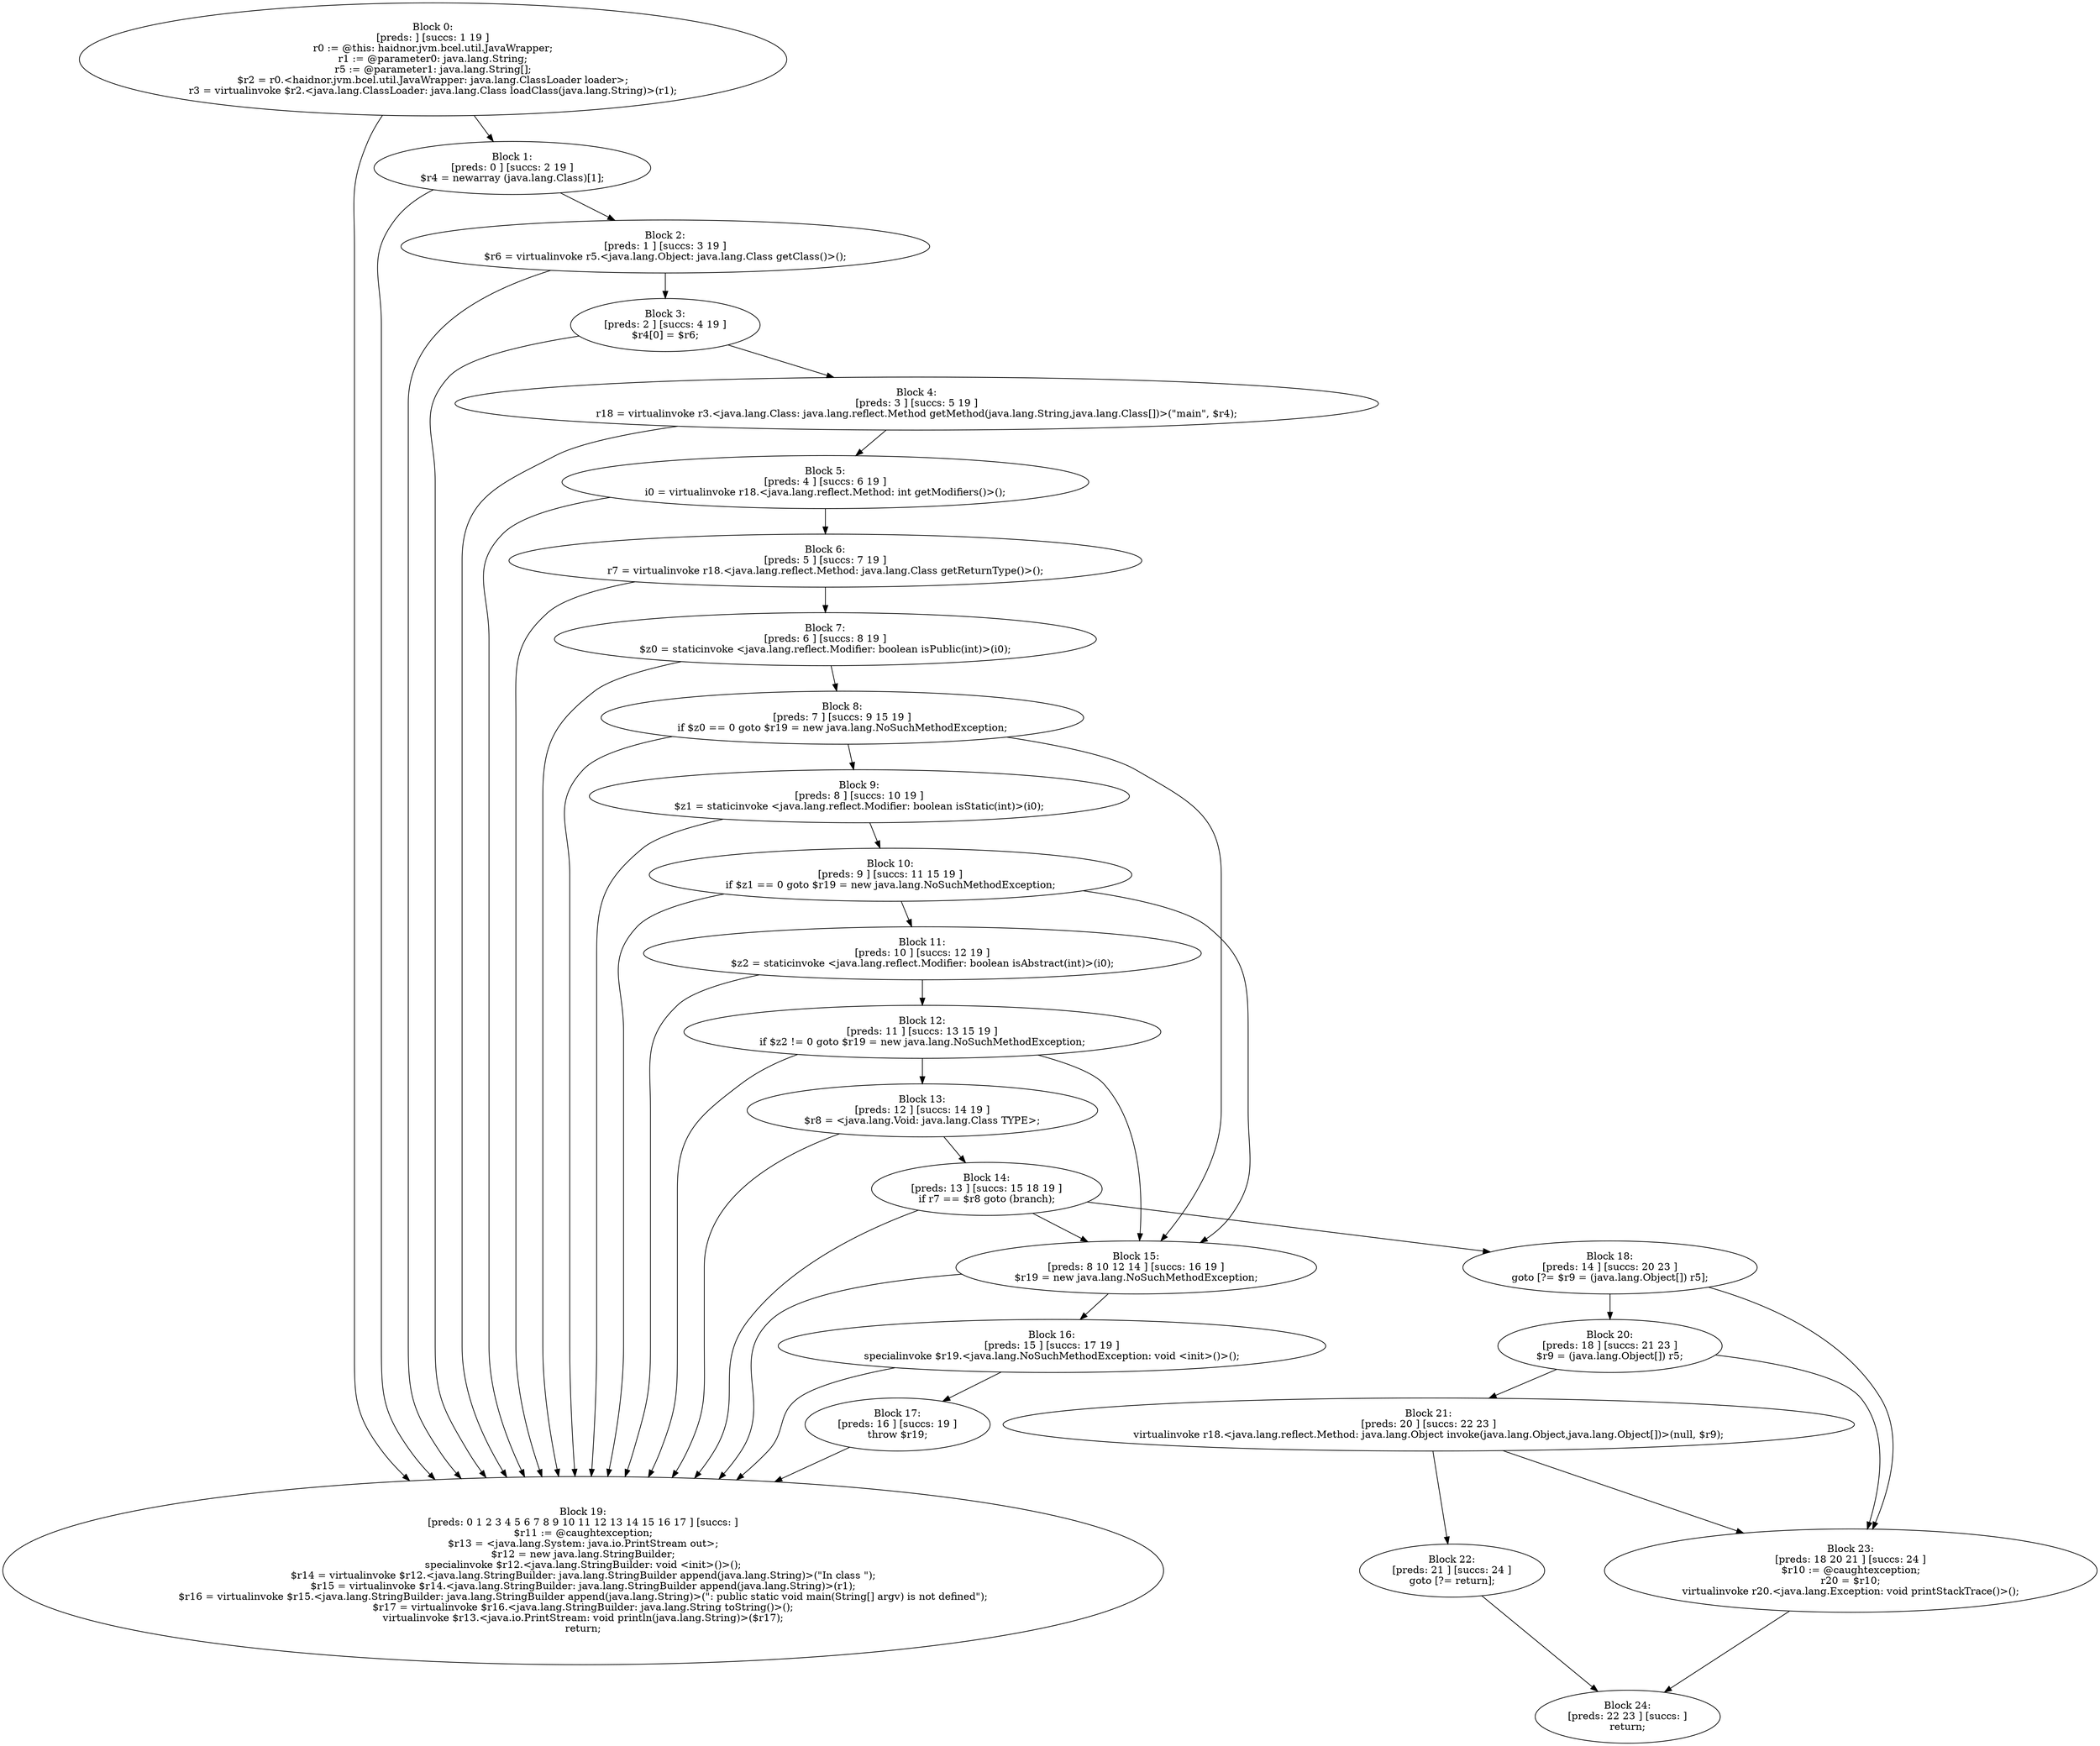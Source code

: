 digraph "unitGraph" {
    "Block 0:
[preds: ] [succs: 1 19 ]
r0 := @this: haidnor.jvm.bcel.util.JavaWrapper;
r1 := @parameter0: java.lang.String;
r5 := @parameter1: java.lang.String[];
$r2 = r0.<haidnor.jvm.bcel.util.JavaWrapper: java.lang.ClassLoader loader>;
r3 = virtualinvoke $r2.<java.lang.ClassLoader: java.lang.Class loadClass(java.lang.String)>(r1);
"
    "Block 1:
[preds: 0 ] [succs: 2 19 ]
$r4 = newarray (java.lang.Class)[1];
"
    "Block 2:
[preds: 1 ] [succs: 3 19 ]
$r6 = virtualinvoke r5.<java.lang.Object: java.lang.Class getClass()>();
"
    "Block 3:
[preds: 2 ] [succs: 4 19 ]
$r4[0] = $r6;
"
    "Block 4:
[preds: 3 ] [succs: 5 19 ]
r18 = virtualinvoke r3.<java.lang.Class: java.lang.reflect.Method getMethod(java.lang.String,java.lang.Class[])>(\"main\", $r4);
"
    "Block 5:
[preds: 4 ] [succs: 6 19 ]
i0 = virtualinvoke r18.<java.lang.reflect.Method: int getModifiers()>();
"
    "Block 6:
[preds: 5 ] [succs: 7 19 ]
r7 = virtualinvoke r18.<java.lang.reflect.Method: java.lang.Class getReturnType()>();
"
    "Block 7:
[preds: 6 ] [succs: 8 19 ]
$z0 = staticinvoke <java.lang.reflect.Modifier: boolean isPublic(int)>(i0);
"
    "Block 8:
[preds: 7 ] [succs: 9 15 19 ]
if $z0 == 0 goto $r19 = new java.lang.NoSuchMethodException;
"
    "Block 9:
[preds: 8 ] [succs: 10 19 ]
$z1 = staticinvoke <java.lang.reflect.Modifier: boolean isStatic(int)>(i0);
"
    "Block 10:
[preds: 9 ] [succs: 11 15 19 ]
if $z1 == 0 goto $r19 = new java.lang.NoSuchMethodException;
"
    "Block 11:
[preds: 10 ] [succs: 12 19 ]
$z2 = staticinvoke <java.lang.reflect.Modifier: boolean isAbstract(int)>(i0);
"
    "Block 12:
[preds: 11 ] [succs: 13 15 19 ]
if $z2 != 0 goto $r19 = new java.lang.NoSuchMethodException;
"
    "Block 13:
[preds: 12 ] [succs: 14 19 ]
$r8 = <java.lang.Void: java.lang.Class TYPE>;
"
    "Block 14:
[preds: 13 ] [succs: 15 18 19 ]
if r7 == $r8 goto (branch);
"
    "Block 15:
[preds: 8 10 12 14 ] [succs: 16 19 ]
$r19 = new java.lang.NoSuchMethodException;
"
    "Block 16:
[preds: 15 ] [succs: 17 19 ]
specialinvoke $r19.<java.lang.NoSuchMethodException: void <init>()>();
"
    "Block 17:
[preds: 16 ] [succs: 19 ]
throw $r19;
"
    "Block 18:
[preds: 14 ] [succs: 20 23 ]
goto [?= $r9 = (java.lang.Object[]) r5];
"
    "Block 19:
[preds: 0 1 2 3 4 5 6 7 8 9 10 11 12 13 14 15 16 17 ] [succs: ]
$r11 := @caughtexception;
$r13 = <java.lang.System: java.io.PrintStream out>;
$r12 = new java.lang.StringBuilder;
specialinvoke $r12.<java.lang.StringBuilder: void <init>()>();
$r14 = virtualinvoke $r12.<java.lang.StringBuilder: java.lang.StringBuilder append(java.lang.String)>(\"In class \");
$r15 = virtualinvoke $r14.<java.lang.StringBuilder: java.lang.StringBuilder append(java.lang.String)>(r1);
$r16 = virtualinvoke $r15.<java.lang.StringBuilder: java.lang.StringBuilder append(java.lang.String)>(\": public static void main(String[] argv) is not defined\");
$r17 = virtualinvoke $r16.<java.lang.StringBuilder: java.lang.String toString()>();
virtualinvoke $r13.<java.io.PrintStream: void println(java.lang.String)>($r17);
return;
"
    "Block 20:
[preds: 18 ] [succs: 21 23 ]
$r9 = (java.lang.Object[]) r5;
"
    "Block 21:
[preds: 20 ] [succs: 22 23 ]
virtualinvoke r18.<java.lang.reflect.Method: java.lang.Object invoke(java.lang.Object,java.lang.Object[])>(null, $r9);
"
    "Block 22:
[preds: 21 ] [succs: 24 ]
goto [?= return];
"
    "Block 23:
[preds: 18 20 21 ] [succs: 24 ]
$r10 := @caughtexception;
r20 = $r10;
virtualinvoke r20.<java.lang.Exception: void printStackTrace()>();
"
    "Block 24:
[preds: 22 23 ] [succs: ]
return;
"
    "Block 0:
[preds: ] [succs: 1 19 ]
r0 := @this: haidnor.jvm.bcel.util.JavaWrapper;
r1 := @parameter0: java.lang.String;
r5 := @parameter1: java.lang.String[];
$r2 = r0.<haidnor.jvm.bcel.util.JavaWrapper: java.lang.ClassLoader loader>;
r3 = virtualinvoke $r2.<java.lang.ClassLoader: java.lang.Class loadClass(java.lang.String)>(r1);
"->"Block 1:
[preds: 0 ] [succs: 2 19 ]
$r4 = newarray (java.lang.Class)[1];
";
    "Block 0:
[preds: ] [succs: 1 19 ]
r0 := @this: haidnor.jvm.bcel.util.JavaWrapper;
r1 := @parameter0: java.lang.String;
r5 := @parameter1: java.lang.String[];
$r2 = r0.<haidnor.jvm.bcel.util.JavaWrapper: java.lang.ClassLoader loader>;
r3 = virtualinvoke $r2.<java.lang.ClassLoader: java.lang.Class loadClass(java.lang.String)>(r1);
"->"Block 19:
[preds: 0 1 2 3 4 5 6 7 8 9 10 11 12 13 14 15 16 17 ] [succs: ]
$r11 := @caughtexception;
$r13 = <java.lang.System: java.io.PrintStream out>;
$r12 = new java.lang.StringBuilder;
specialinvoke $r12.<java.lang.StringBuilder: void <init>()>();
$r14 = virtualinvoke $r12.<java.lang.StringBuilder: java.lang.StringBuilder append(java.lang.String)>(\"In class \");
$r15 = virtualinvoke $r14.<java.lang.StringBuilder: java.lang.StringBuilder append(java.lang.String)>(r1);
$r16 = virtualinvoke $r15.<java.lang.StringBuilder: java.lang.StringBuilder append(java.lang.String)>(\": public static void main(String[] argv) is not defined\");
$r17 = virtualinvoke $r16.<java.lang.StringBuilder: java.lang.String toString()>();
virtualinvoke $r13.<java.io.PrintStream: void println(java.lang.String)>($r17);
return;
";
    "Block 1:
[preds: 0 ] [succs: 2 19 ]
$r4 = newarray (java.lang.Class)[1];
"->"Block 2:
[preds: 1 ] [succs: 3 19 ]
$r6 = virtualinvoke r5.<java.lang.Object: java.lang.Class getClass()>();
";
    "Block 1:
[preds: 0 ] [succs: 2 19 ]
$r4 = newarray (java.lang.Class)[1];
"->"Block 19:
[preds: 0 1 2 3 4 5 6 7 8 9 10 11 12 13 14 15 16 17 ] [succs: ]
$r11 := @caughtexception;
$r13 = <java.lang.System: java.io.PrintStream out>;
$r12 = new java.lang.StringBuilder;
specialinvoke $r12.<java.lang.StringBuilder: void <init>()>();
$r14 = virtualinvoke $r12.<java.lang.StringBuilder: java.lang.StringBuilder append(java.lang.String)>(\"In class \");
$r15 = virtualinvoke $r14.<java.lang.StringBuilder: java.lang.StringBuilder append(java.lang.String)>(r1);
$r16 = virtualinvoke $r15.<java.lang.StringBuilder: java.lang.StringBuilder append(java.lang.String)>(\": public static void main(String[] argv) is not defined\");
$r17 = virtualinvoke $r16.<java.lang.StringBuilder: java.lang.String toString()>();
virtualinvoke $r13.<java.io.PrintStream: void println(java.lang.String)>($r17);
return;
";
    "Block 2:
[preds: 1 ] [succs: 3 19 ]
$r6 = virtualinvoke r5.<java.lang.Object: java.lang.Class getClass()>();
"->"Block 3:
[preds: 2 ] [succs: 4 19 ]
$r4[0] = $r6;
";
    "Block 2:
[preds: 1 ] [succs: 3 19 ]
$r6 = virtualinvoke r5.<java.lang.Object: java.lang.Class getClass()>();
"->"Block 19:
[preds: 0 1 2 3 4 5 6 7 8 9 10 11 12 13 14 15 16 17 ] [succs: ]
$r11 := @caughtexception;
$r13 = <java.lang.System: java.io.PrintStream out>;
$r12 = new java.lang.StringBuilder;
specialinvoke $r12.<java.lang.StringBuilder: void <init>()>();
$r14 = virtualinvoke $r12.<java.lang.StringBuilder: java.lang.StringBuilder append(java.lang.String)>(\"In class \");
$r15 = virtualinvoke $r14.<java.lang.StringBuilder: java.lang.StringBuilder append(java.lang.String)>(r1);
$r16 = virtualinvoke $r15.<java.lang.StringBuilder: java.lang.StringBuilder append(java.lang.String)>(\": public static void main(String[] argv) is not defined\");
$r17 = virtualinvoke $r16.<java.lang.StringBuilder: java.lang.String toString()>();
virtualinvoke $r13.<java.io.PrintStream: void println(java.lang.String)>($r17);
return;
";
    "Block 3:
[preds: 2 ] [succs: 4 19 ]
$r4[0] = $r6;
"->"Block 4:
[preds: 3 ] [succs: 5 19 ]
r18 = virtualinvoke r3.<java.lang.Class: java.lang.reflect.Method getMethod(java.lang.String,java.lang.Class[])>(\"main\", $r4);
";
    "Block 3:
[preds: 2 ] [succs: 4 19 ]
$r4[0] = $r6;
"->"Block 19:
[preds: 0 1 2 3 4 5 6 7 8 9 10 11 12 13 14 15 16 17 ] [succs: ]
$r11 := @caughtexception;
$r13 = <java.lang.System: java.io.PrintStream out>;
$r12 = new java.lang.StringBuilder;
specialinvoke $r12.<java.lang.StringBuilder: void <init>()>();
$r14 = virtualinvoke $r12.<java.lang.StringBuilder: java.lang.StringBuilder append(java.lang.String)>(\"In class \");
$r15 = virtualinvoke $r14.<java.lang.StringBuilder: java.lang.StringBuilder append(java.lang.String)>(r1);
$r16 = virtualinvoke $r15.<java.lang.StringBuilder: java.lang.StringBuilder append(java.lang.String)>(\": public static void main(String[] argv) is not defined\");
$r17 = virtualinvoke $r16.<java.lang.StringBuilder: java.lang.String toString()>();
virtualinvoke $r13.<java.io.PrintStream: void println(java.lang.String)>($r17);
return;
";
    "Block 4:
[preds: 3 ] [succs: 5 19 ]
r18 = virtualinvoke r3.<java.lang.Class: java.lang.reflect.Method getMethod(java.lang.String,java.lang.Class[])>(\"main\", $r4);
"->"Block 5:
[preds: 4 ] [succs: 6 19 ]
i0 = virtualinvoke r18.<java.lang.reflect.Method: int getModifiers()>();
";
    "Block 4:
[preds: 3 ] [succs: 5 19 ]
r18 = virtualinvoke r3.<java.lang.Class: java.lang.reflect.Method getMethod(java.lang.String,java.lang.Class[])>(\"main\", $r4);
"->"Block 19:
[preds: 0 1 2 3 4 5 6 7 8 9 10 11 12 13 14 15 16 17 ] [succs: ]
$r11 := @caughtexception;
$r13 = <java.lang.System: java.io.PrintStream out>;
$r12 = new java.lang.StringBuilder;
specialinvoke $r12.<java.lang.StringBuilder: void <init>()>();
$r14 = virtualinvoke $r12.<java.lang.StringBuilder: java.lang.StringBuilder append(java.lang.String)>(\"In class \");
$r15 = virtualinvoke $r14.<java.lang.StringBuilder: java.lang.StringBuilder append(java.lang.String)>(r1);
$r16 = virtualinvoke $r15.<java.lang.StringBuilder: java.lang.StringBuilder append(java.lang.String)>(\": public static void main(String[] argv) is not defined\");
$r17 = virtualinvoke $r16.<java.lang.StringBuilder: java.lang.String toString()>();
virtualinvoke $r13.<java.io.PrintStream: void println(java.lang.String)>($r17);
return;
";
    "Block 5:
[preds: 4 ] [succs: 6 19 ]
i0 = virtualinvoke r18.<java.lang.reflect.Method: int getModifiers()>();
"->"Block 6:
[preds: 5 ] [succs: 7 19 ]
r7 = virtualinvoke r18.<java.lang.reflect.Method: java.lang.Class getReturnType()>();
";
    "Block 5:
[preds: 4 ] [succs: 6 19 ]
i0 = virtualinvoke r18.<java.lang.reflect.Method: int getModifiers()>();
"->"Block 19:
[preds: 0 1 2 3 4 5 6 7 8 9 10 11 12 13 14 15 16 17 ] [succs: ]
$r11 := @caughtexception;
$r13 = <java.lang.System: java.io.PrintStream out>;
$r12 = new java.lang.StringBuilder;
specialinvoke $r12.<java.lang.StringBuilder: void <init>()>();
$r14 = virtualinvoke $r12.<java.lang.StringBuilder: java.lang.StringBuilder append(java.lang.String)>(\"In class \");
$r15 = virtualinvoke $r14.<java.lang.StringBuilder: java.lang.StringBuilder append(java.lang.String)>(r1);
$r16 = virtualinvoke $r15.<java.lang.StringBuilder: java.lang.StringBuilder append(java.lang.String)>(\": public static void main(String[] argv) is not defined\");
$r17 = virtualinvoke $r16.<java.lang.StringBuilder: java.lang.String toString()>();
virtualinvoke $r13.<java.io.PrintStream: void println(java.lang.String)>($r17);
return;
";
    "Block 6:
[preds: 5 ] [succs: 7 19 ]
r7 = virtualinvoke r18.<java.lang.reflect.Method: java.lang.Class getReturnType()>();
"->"Block 7:
[preds: 6 ] [succs: 8 19 ]
$z0 = staticinvoke <java.lang.reflect.Modifier: boolean isPublic(int)>(i0);
";
    "Block 6:
[preds: 5 ] [succs: 7 19 ]
r7 = virtualinvoke r18.<java.lang.reflect.Method: java.lang.Class getReturnType()>();
"->"Block 19:
[preds: 0 1 2 3 4 5 6 7 8 9 10 11 12 13 14 15 16 17 ] [succs: ]
$r11 := @caughtexception;
$r13 = <java.lang.System: java.io.PrintStream out>;
$r12 = new java.lang.StringBuilder;
specialinvoke $r12.<java.lang.StringBuilder: void <init>()>();
$r14 = virtualinvoke $r12.<java.lang.StringBuilder: java.lang.StringBuilder append(java.lang.String)>(\"In class \");
$r15 = virtualinvoke $r14.<java.lang.StringBuilder: java.lang.StringBuilder append(java.lang.String)>(r1);
$r16 = virtualinvoke $r15.<java.lang.StringBuilder: java.lang.StringBuilder append(java.lang.String)>(\": public static void main(String[] argv) is not defined\");
$r17 = virtualinvoke $r16.<java.lang.StringBuilder: java.lang.String toString()>();
virtualinvoke $r13.<java.io.PrintStream: void println(java.lang.String)>($r17);
return;
";
    "Block 7:
[preds: 6 ] [succs: 8 19 ]
$z0 = staticinvoke <java.lang.reflect.Modifier: boolean isPublic(int)>(i0);
"->"Block 8:
[preds: 7 ] [succs: 9 15 19 ]
if $z0 == 0 goto $r19 = new java.lang.NoSuchMethodException;
";
    "Block 7:
[preds: 6 ] [succs: 8 19 ]
$z0 = staticinvoke <java.lang.reflect.Modifier: boolean isPublic(int)>(i0);
"->"Block 19:
[preds: 0 1 2 3 4 5 6 7 8 9 10 11 12 13 14 15 16 17 ] [succs: ]
$r11 := @caughtexception;
$r13 = <java.lang.System: java.io.PrintStream out>;
$r12 = new java.lang.StringBuilder;
specialinvoke $r12.<java.lang.StringBuilder: void <init>()>();
$r14 = virtualinvoke $r12.<java.lang.StringBuilder: java.lang.StringBuilder append(java.lang.String)>(\"In class \");
$r15 = virtualinvoke $r14.<java.lang.StringBuilder: java.lang.StringBuilder append(java.lang.String)>(r1);
$r16 = virtualinvoke $r15.<java.lang.StringBuilder: java.lang.StringBuilder append(java.lang.String)>(\": public static void main(String[] argv) is not defined\");
$r17 = virtualinvoke $r16.<java.lang.StringBuilder: java.lang.String toString()>();
virtualinvoke $r13.<java.io.PrintStream: void println(java.lang.String)>($r17);
return;
";
    "Block 8:
[preds: 7 ] [succs: 9 15 19 ]
if $z0 == 0 goto $r19 = new java.lang.NoSuchMethodException;
"->"Block 9:
[preds: 8 ] [succs: 10 19 ]
$z1 = staticinvoke <java.lang.reflect.Modifier: boolean isStatic(int)>(i0);
";
    "Block 8:
[preds: 7 ] [succs: 9 15 19 ]
if $z0 == 0 goto $r19 = new java.lang.NoSuchMethodException;
"->"Block 15:
[preds: 8 10 12 14 ] [succs: 16 19 ]
$r19 = new java.lang.NoSuchMethodException;
";
    "Block 8:
[preds: 7 ] [succs: 9 15 19 ]
if $z0 == 0 goto $r19 = new java.lang.NoSuchMethodException;
"->"Block 19:
[preds: 0 1 2 3 4 5 6 7 8 9 10 11 12 13 14 15 16 17 ] [succs: ]
$r11 := @caughtexception;
$r13 = <java.lang.System: java.io.PrintStream out>;
$r12 = new java.lang.StringBuilder;
specialinvoke $r12.<java.lang.StringBuilder: void <init>()>();
$r14 = virtualinvoke $r12.<java.lang.StringBuilder: java.lang.StringBuilder append(java.lang.String)>(\"In class \");
$r15 = virtualinvoke $r14.<java.lang.StringBuilder: java.lang.StringBuilder append(java.lang.String)>(r1);
$r16 = virtualinvoke $r15.<java.lang.StringBuilder: java.lang.StringBuilder append(java.lang.String)>(\": public static void main(String[] argv) is not defined\");
$r17 = virtualinvoke $r16.<java.lang.StringBuilder: java.lang.String toString()>();
virtualinvoke $r13.<java.io.PrintStream: void println(java.lang.String)>($r17);
return;
";
    "Block 9:
[preds: 8 ] [succs: 10 19 ]
$z1 = staticinvoke <java.lang.reflect.Modifier: boolean isStatic(int)>(i0);
"->"Block 10:
[preds: 9 ] [succs: 11 15 19 ]
if $z1 == 0 goto $r19 = new java.lang.NoSuchMethodException;
";
    "Block 9:
[preds: 8 ] [succs: 10 19 ]
$z1 = staticinvoke <java.lang.reflect.Modifier: boolean isStatic(int)>(i0);
"->"Block 19:
[preds: 0 1 2 3 4 5 6 7 8 9 10 11 12 13 14 15 16 17 ] [succs: ]
$r11 := @caughtexception;
$r13 = <java.lang.System: java.io.PrintStream out>;
$r12 = new java.lang.StringBuilder;
specialinvoke $r12.<java.lang.StringBuilder: void <init>()>();
$r14 = virtualinvoke $r12.<java.lang.StringBuilder: java.lang.StringBuilder append(java.lang.String)>(\"In class \");
$r15 = virtualinvoke $r14.<java.lang.StringBuilder: java.lang.StringBuilder append(java.lang.String)>(r1);
$r16 = virtualinvoke $r15.<java.lang.StringBuilder: java.lang.StringBuilder append(java.lang.String)>(\": public static void main(String[] argv) is not defined\");
$r17 = virtualinvoke $r16.<java.lang.StringBuilder: java.lang.String toString()>();
virtualinvoke $r13.<java.io.PrintStream: void println(java.lang.String)>($r17);
return;
";
    "Block 10:
[preds: 9 ] [succs: 11 15 19 ]
if $z1 == 0 goto $r19 = new java.lang.NoSuchMethodException;
"->"Block 11:
[preds: 10 ] [succs: 12 19 ]
$z2 = staticinvoke <java.lang.reflect.Modifier: boolean isAbstract(int)>(i0);
";
    "Block 10:
[preds: 9 ] [succs: 11 15 19 ]
if $z1 == 0 goto $r19 = new java.lang.NoSuchMethodException;
"->"Block 15:
[preds: 8 10 12 14 ] [succs: 16 19 ]
$r19 = new java.lang.NoSuchMethodException;
";
    "Block 10:
[preds: 9 ] [succs: 11 15 19 ]
if $z1 == 0 goto $r19 = new java.lang.NoSuchMethodException;
"->"Block 19:
[preds: 0 1 2 3 4 5 6 7 8 9 10 11 12 13 14 15 16 17 ] [succs: ]
$r11 := @caughtexception;
$r13 = <java.lang.System: java.io.PrintStream out>;
$r12 = new java.lang.StringBuilder;
specialinvoke $r12.<java.lang.StringBuilder: void <init>()>();
$r14 = virtualinvoke $r12.<java.lang.StringBuilder: java.lang.StringBuilder append(java.lang.String)>(\"In class \");
$r15 = virtualinvoke $r14.<java.lang.StringBuilder: java.lang.StringBuilder append(java.lang.String)>(r1);
$r16 = virtualinvoke $r15.<java.lang.StringBuilder: java.lang.StringBuilder append(java.lang.String)>(\": public static void main(String[] argv) is not defined\");
$r17 = virtualinvoke $r16.<java.lang.StringBuilder: java.lang.String toString()>();
virtualinvoke $r13.<java.io.PrintStream: void println(java.lang.String)>($r17);
return;
";
    "Block 11:
[preds: 10 ] [succs: 12 19 ]
$z2 = staticinvoke <java.lang.reflect.Modifier: boolean isAbstract(int)>(i0);
"->"Block 12:
[preds: 11 ] [succs: 13 15 19 ]
if $z2 != 0 goto $r19 = new java.lang.NoSuchMethodException;
";
    "Block 11:
[preds: 10 ] [succs: 12 19 ]
$z2 = staticinvoke <java.lang.reflect.Modifier: boolean isAbstract(int)>(i0);
"->"Block 19:
[preds: 0 1 2 3 4 5 6 7 8 9 10 11 12 13 14 15 16 17 ] [succs: ]
$r11 := @caughtexception;
$r13 = <java.lang.System: java.io.PrintStream out>;
$r12 = new java.lang.StringBuilder;
specialinvoke $r12.<java.lang.StringBuilder: void <init>()>();
$r14 = virtualinvoke $r12.<java.lang.StringBuilder: java.lang.StringBuilder append(java.lang.String)>(\"In class \");
$r15 = virtualinvoke $r14.<java.lang.StringBuilder: java.lang.StringBuilder append(java.lang.String)>(r1);
$r16 = virtualinvoke $r15.<java.lang.StringBuilder: java.lang.StringBuilder append(java.lang.String)>(\": public static void main(String[] argv) is not defined\");
$r17 = virtualinvoke $r16.<java.lang.StringBuilder: java.lang.String toString()>();
virtualinvoke $r13.<java.io.PrintStream: void println(java.lang.String)>($r17);
return;
";
    "Block 12:
[preds: 11 ] [succs: 13 15 19 ]
if $z2 != 0 goto $r19 = new java.lang.NoSuchMethodException;
"->"Block 13:
[preds: 12 ] [succs: 14 19 ]
$r8 = <java.lang.Void: java.lang.Class TYPE>;
";
    "Block 12:
[preds: 11 ] [succs: 13 15 19 ]
if $z2 != 0 goto $r19 = new java.lang.NoSuchMethodException;
"->"Block 15:
[preds: 8 10 12 14 ] [succs: 16 19 ]
$r19 = new java.lang.NoSuchMethodException;
";
    "Block 12:
[preds: 11 ] [succs: 13 15 19 ]
if $z2 != 0 goto $r19 = new java.lang.NoSuchMethodException;
"->"Block 19:
[preds: 0 1 2 3 4 5 6 7 8 9 10 11 12 13 14 15 16 17 ] [succs: ]
$r11 := @caughtexception;
$r13 = <java.lang.System: java.io.PrintStream out>;
$r12 = new java.lang.StringBuilder;
specialinvoke $r12.<java.lang.StringBuilder: void <init>()>();
$r14 = virtualinvoke $r12.<java.lang.StringBuilder: java.lang.StringBuilder append(java.lang.String)>(\"In class \");
$r15 = virtualinvoke $r14.<java.lang.StringBuilder: java.lang.StringBuilder append(java.lang.String)>(r1);
$r16 = virtualinvoke $r15.<java.lang.StringBuilder: java.lang.StringBuilder append(java.lang.String)>(\": public static void main(String[] argv) is not defined\");
$r17 = virtualinvoke $r16.<java.lang.StringBuilder: java.lang.String toString()>();
virtualinvoke $r13.<java.io.PrintStream: void println(java.lang.String)>($r17);
return;
";
    "Block 13:
[preds: 12 ] [succs: 14 19 ]
$r8 = <java.lang.Void: java.lang.Class TYPE>;
"->"Block 14:
[preds: 13 ] [succs: 15 18 19 ]
if r7 == $r8 goto (branch);
";
    "Block 13:
[preds: 12 ] [succs: 14 19 ]
$r8 = <java.lang.Void: java.lang.Class TYPE>;
"->"Block 19:
[preds: 0 1 2 3 4 5 6 7 8 9 10 11 12 13 14 15 16 17 ] [succs: ]
$r11 := @caughtexception;
$r13 = <java.lang.System: java.io.PrintStream out>;
$r12 = new java.lang.StringBuilder;
specialinvoke $r12.<java.lang.StringBuilder: void <init>()>();
$r14 = virtualinvoke $r12.<java.lang.StringBuilder: java.lang.StringBuilder append(java.lang.String)>(\"In class \");
$r15 = virtualinvoke $r14.<java.lang.StringBuilder: java.lang.StringBuilder append(java.lang.String)>(r1);
$r16 = virtualinvoke $r15.<java.lang.StringBuilder: java.lang.StringBuilder append(java.lang.String)>(\": public static void main(String[] argv) is not defined\");
$r17 = virtualinvoke $r16.<java.lang.StringBuilder: java.lang.String toString()>();
virtualinvoke $r13.<java.io.PrintStream: void println(java.lang.String)>($r17);
return;
";
    "Block 14:
[preds: 13 ] [succs: 15 18 19 ]
if r7 == $r8 goto (branch);
"->"Block 15:
[preds: 8 10 12 14 ] [succs: 16 19 ]
$r19 = new java.lang.NoSuchMethodException;
";
    "Block 14:
[preds: 13 ] [succs: 15 18 19 ]
if r7 == $r8 goto (branch);
"->"Block 18:
[preds: 14 ] [succs: 20 23 ]
goto [?= $r9 = (java.lang.Object[]) r5];
";
    "Block 14:
[preds: 13 ] [succs: 15 18 19 ]
if r7 == $r8 goto (branch);
"->"Block 19:
[preds: 0 1 2 3 4 5 6 7 8 9 10 11 12 13 14 15 16 17 ] [succs: ]
$r11 := @caughtexception;
$r13 = <java.lang.System: java.io.PrintStream out>;
$r12 = new java.lang.StringBuilder;
specialinvoke $r12.<java.lang.StringBuilder: void <init>()>();
$r14 = virtualinvoke $r12.<java.lang.StringBuilder: java.lang.StringBuilder append(java.lang.String)>(\"In class \");
$r15 = virtualinvoke $r14.<java.lang.StringBuilder: java.lang.StringBuilder append(java.lang.String)>(r1);
$r16 = virtualinvoke $r15.<java.lang.StringBuilder: java.lang.StringBuilder append(java.lang.String)>(\": public static void main(String[] argv) is not defined\");
$r17 = virtualinvoke $r16.<java.lang.StringBuilder: java.lang.String toString()>();
virtualinvoke $r13.<java.io.PrintStream: void println(java.lang.String)>($r17);
return;
";
    "Block 15:
[preds: 8 10 12 14 ] [succs: 16 19 ]
$r19 = new java.lang.NoSuchMethodException;
"->"Block 16:
[preds: 15 ] [succs: 17 19 ]
specialinvoke $r19.<java.lang.NoSuchMethodException: void <init>()>();
";
    "Block 15:
[preds: 8 10 12 14 ] [succs: 16 19 ]
$r19 = new java.lang.NoSuchMethodException;
"->"Block 19:
[preds: 0 1 2 3 4 5 6 7 8 9 10 11 12 13 14 15 16 17 ] [succs: ]
$r11 := @caughtexception;
$r13 = <java.lang.System: java.io.PrintStream out>;
$r12 = new java.lang.StringBuilder;
specialinvoke $r12.<java.lang.StringBuilder: void <init>()>();
$r14 = virtualinvoke $r12.<java.lang.StringBuilder: java.lang.StringBuilder append(java.lang.String)>(\"In class \");
$r15 = virtualinvoke $r14.<java.lang.StringBuilder: java.lang.StringBuilder append(java.lang.String)>(r1);
$r16 = virtualinvoke $r15.<java.lang.StringBuilder: java.lang.StringBuilder append(java.lang.String)>(\": public static void main(String[] argv) is not defined\");
$r17 = virtualinvoke $r16.<java.lang.StringBuilder: java.lang.String toString()>();
virtualinvoke $r13.<java.io.PrintStream: void println(java.lang.String)>($r17);
return;
";
    "Block 16:
[preds: 15 ] [succs: 17 19 ]
specialinvoke $r19.<java.lang.NoSuchMethodException: void <init>()>();
"->"Block 17:
[preds: 16 ] [succs: 19 ]
throw $r19;
";
    "Block 16:
[preds: 15 ] [succs: 17 19 ]
specialinvoke $r19.<java.lang.NoSuchMethodException: void <init>()>();
"->"Block 19:
[preds: 0 1 2 3 4 5 6 7 8 9 10 11 12 13 14 15 16 17 ] [succs: ]
$r11 := @caughtexception;
$r13 = <java.lang.System: java.io.PrintStream out>;
$r12 = new java.lang.StringBuilder;
specialinvoke $r12.<java.lang.StringBuilder: void <init>()>();
$r14 = virtualinvoke $r12.<java.lang.StringBuilder: java.lang.StringBuilder append(java.lang.String)>(\"In class \");
$r15 = virtualinvoke $r14.<java.lang.StringBuilder: java.lang.StringBuilder append(java.lang.String)>(r1);
$r16 = virtualinvoke $r15.<java.lang.StringBuilder: java.lang.StringBuilder append(java.lang.String)>(\": public static void main(String[] argv) is not defined\");
$r17 = virtualinvoke $r16.<java.lang.StringBuilder: java.lang.String toString()>();
virtualinvoke $r13.<java.io.PrintStream: void println(java.lang.String)>($r17);
return;
";
    "Block 17:
[preds: 16 ] [succs: 19 ]
throw $r19;
"->"Block 19:
[preds: 0 1 2 3 4 5 6 7 8 9 10 11 12 13 14 15 16 17 ] [succs: ]
$r11 := @caughtexception;
$r13 = <java.lang.System: java.io.PrintStream out>;
$r12 = new java.lang.StringBuilder;
specialinvoke $r12.<java.lang.StringBuilder: void <init>()>();
$r14 = virtualinvoke $r12.<java.lang.StringBuilder: java.lang.StringBuilder append(java.lang.String)>(\"In class \");
$r15 = virtualinvoke $r14.<java.lang.StringBuilder: java.lang.StringBuilder append(java.lang.String)>(r1);
$r16 = virtualinvoke $r15.<java.lang.StringBuilder: java.lang.StringBuilder append(java.lang.String)>(\": public static void main(String[] argv) is not defined\");
$r17 = virtualinvoke $r16.<java.lang.StringBuilder: java.lang.String toString()>();
virtualinvoke $r13.<java.io.PrintStream: void println(java.lang.String)>($r17);
return;
";
    "Block 18:
[preds: 14 ] [succs: 20 23 ]
goto [?= $r9 = (java.lang.Object[]) r5];
"->"Block 20:
[preds: 18 ] [succs: 21 23 ]
$r9 = (java.lang.Object[]) r5;
";
    "Block 18:
[preds: 14 ] [succs: 20 23 ]
goto [?= $r9 = (java.lang.Object[]) r5];
"->"Block 23:
[preds: 18 20 21 ] [succs: 24 ]
$r10 := @caughtexception;
r20 = $r10;
virtualinvoke r20.<java.lang.Exception: void printStackTrace()>();
";
    "Block 20:
[preds: 18 ] [succs: 21 23 ]
$r9 = (java.lang.Object[]) r5;
"->"Block 21:
[preds: 20 ] [succs: 22 23 ]
virtualinvoke r18.<java.lang.reflect.Method: java.lang.Object invoke(java.lang.Object,java.lang.Object[])>(null, $r9);
";
    "Block 20:
[preds: 18 ] [succs: 21 23 ]
$r9 = (java.lang.Object[]) r5;
"->"Block 23:
[preds: 18 20 21 ] [succs: 24 ]
$r10 := @caughtexception;
r20 = $r10;
virtualinvoke r20.<java.lang.Exception: void printStackTrace()>();
";
    "Block 21:
[preds: 20 ] [succs: 22 23 ]
virtualinvoke r18.<java.lang.reflect.Method: java.lang.Object invoke(java.lang.Object,java.lang.Object[])>(null, $r9);
"->"Block 22:
[preds: 21 ] [succs: 24 ]
goto [?= return];
";
    "Block 21:
[preds: 20 ] [succs: 22 23 ]
virtualinvoke r18.<java.lang.reflect.Method: java.lang.Object invoke(java.lang.Object,java.lang.Object[])>(null, $r9);
"->"Block 23:
[preds: 18 20 21 ] [succs: 24 ]
$r10 := @caughtexception;
r20 = $r10;
virtualinvoke r20.<java.lang.Exception: void printStackTrace()>();
";
    "Block 22:
[preds: 21 ] [succs: 24 ]
goto [?= return];
"->"Block 24:
[preds: 22 23 ] [succs: ]
return;
";
    "Block 23:
[preds: 18 20 21 ] [succs: 24 ]
$r10 := @caughtexception;
r20 = $r10;
virtualinvoke r20.<java.lang.Exception: void printStackTrace()>();
"->"Block 24:
[preds: 22 23 ] [succs: ]
return;
";
}
